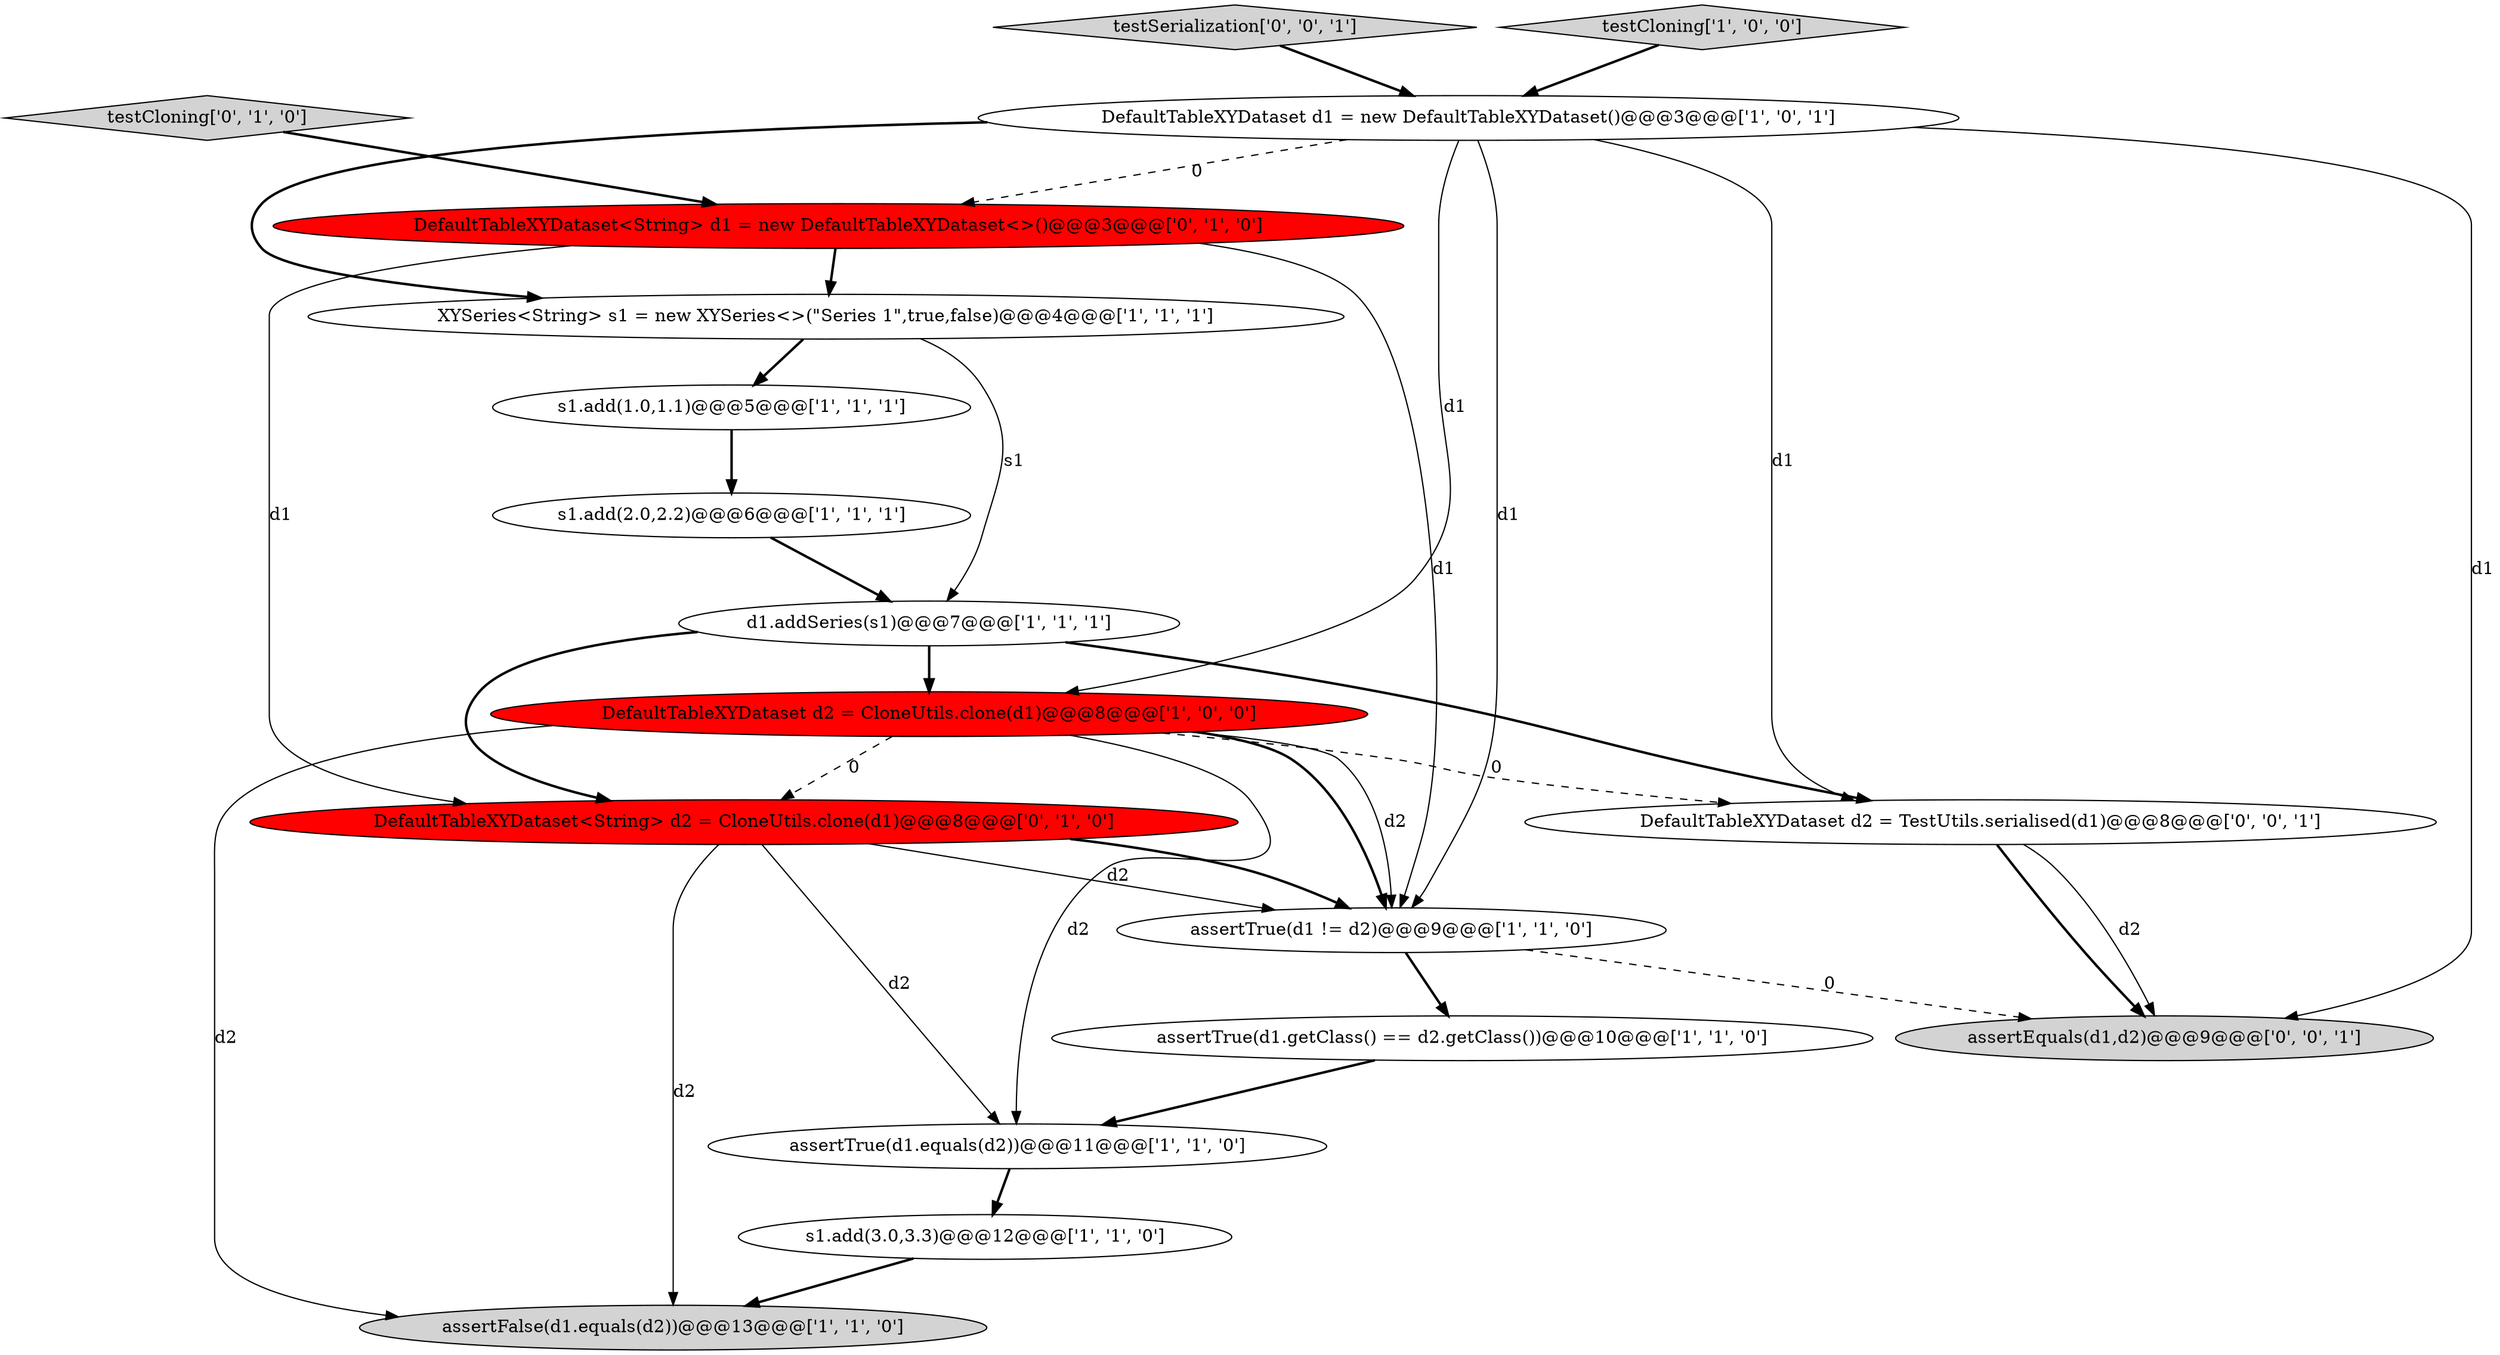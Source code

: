 digraph {
7 [style = filled, label = "assertTrue(d1.getClass() == d2.getClass())@@@10@@@['1', '1', '0']", fillcolor = white, shape = ellipse image = "AAA0AAABBB1BBB"];
8 [style = filled, label = "assertTrue(d1.equals(d2))@@@11@@@['1', '1', '0']", fillcolor = white, shape = ellipse image = "AAA0AAABBB1BBB"];
4 [style = filled, label = "assertTrue(d1 != d2)@@@9@@@['1', '1', '0']", fillcolor = white, shape = ellipse image = "AAA0AAABBB1BBB"];
6 [style = filled, label = "DefaultTableXYDataset d2 = CloneUtils.clone(d1)@@@8@@@['1', '0', '0']", fillcolor = red, shape = ellipse image = "AAA1AAABBB1BBB"];
13 [style = filled, label = "DefaultTableXYDataset<String> d1 = new DefaultTableXYDataset<>()@@@3@@@['0', '1', '0']", fillcolor = red, shape = ellipse image = "AAA1AAABBB2BBB"];
3 [style = filled, label = "d1.addSeries(s1)@@@7@@@['1', '1', '1']", fillcolor = white, shape = ellipse image = "AAA0AAABBB1BBB"];
9 [style = filled, label = "s1.add(2.0,2.2)@@@6@@@['1', '1', '1']", fillcolor = white, shape = ellipse image = "AAA0AAABBB1BBB"];
16 [style = filled, label = "DefaultTableXYDataset d2 = TestUtils.serialised(d1)@@@8@@@['0', '0', '1']", fillcolor = white, shape = ellipse image = "AAA0AAABBB3BBB"];
15 [style = filled, label = "testSerialization['0', '0', '1']", fillcolor = lightgray, shape = diamond image = "AAA0AAABBB3BBB"];
0 [style = filled, label = "s1.add(1.0,1.1)@@@5@@@['1', '1', '1']", fillcolor = white, shape = ellipse image = "AAA0AAABBB1BBB"];
17 [style = filled, label = "assertEquals(d1,d2)@@@9@@@['0', '0', '1']", fillcolor = lightgray, shape = ellipse image = "AAA0AAABBB3BBB"];
5 [style = filled, label = "XYSeries<String> s1 = new XYSeries<>(\"Series 1\",true,false)@@@4@@@['1', '1', '1']", fillcolor = white, shape = ellipse image = "AAA0AAABBB1BBB"];
11 [style = filled, label = "s1.add(3.0,3.3)@@@12@@@['1', '1', '0']", fillcolor = white, shape = ellipse image = "AAA0AAABBB1BBB"];
2 [style = filled, label = "testCloning['1', '0', '0']", fillcolor = lightgray, shape = diamond image = "AAA0AAABBB1BBB"];
10 [style = filled, label = "DefaultTableXYDataset d1 = new DefaultTableXYDataset()@@@3@@@['1', '0', '1']", fillcolor = white, shape = ellipse image = "AAA0AAABBB1BBB"];
14 [style = filled, label = "testCloning['0', '1', '0']", fillcolor = lightgray, shape = diamond image = "AAA0AAABBB2BBB"];
1 [style = filled, label = "assertFalse(d1.equals(d2))@@@13@@@['1', '1', '0']", fillcolor = lightgray, shape = ellipse image = "AAA0AAABBB1BBB"];
12 [style = filled, label = "DefaultTableXYDataset<String> d2 = CloneUtils.clone(d1)@@@8@@@['0', '1', '0']", fillcolor = red, shape = ellipse image = "AAA1AAABBB2BBB"];
10->6 [style = solid, label="d1"];
16->17 [style = solid, label="d2"];
0->9 [style = bold, label=""];
15->10 [style = bold, label=""];
4->17 [style = dashed, label="0"];
11->1 [style = bold, label=""];
13->4 [style = solid, label="d1"];
5->3 [style = solid, label="s1"];
3->6 [style = bold, label=""];
6->1 [style = solid, label="d2"];
16->17 [style = bold, label=""];
3->12 [style = bold, label=""];
3->16 [style = bold, label=""];
10->13 [style = dashed, label="0"];
7->8 [style = bold, label=""];
2->10 [style = bold, label=""];
13->12 [style = solid, label="d1"];
10->4 [style = solid, label="d1"];
4->7 [style = bold, label=""];
6->12 [style = dashed, label="0"];
6->4 [style = solid, label="d2"];
12->8 [style = solid, label="d2"];
6->4 [style = bold, label=""];
6->16 [style = dashed, label="0"];
10->5 [style = bold, label=""];
5->0 [style = bold, label=""];
12->4 [style = bold, label=""];
12->4 [style = solid, label="d2"];
10->16 [style = solid, label="d1"];
6->8 [style = solid, label="d2"];
13->5 [style = bold, label=""];
9->3 [style = bold, label=""];
12->1 [style = solid, label="d2"];
14->13 [style = bold, label=""];
8->11 [style = bold, label=""];
10->17 [style = solid, label="d1"];
}
